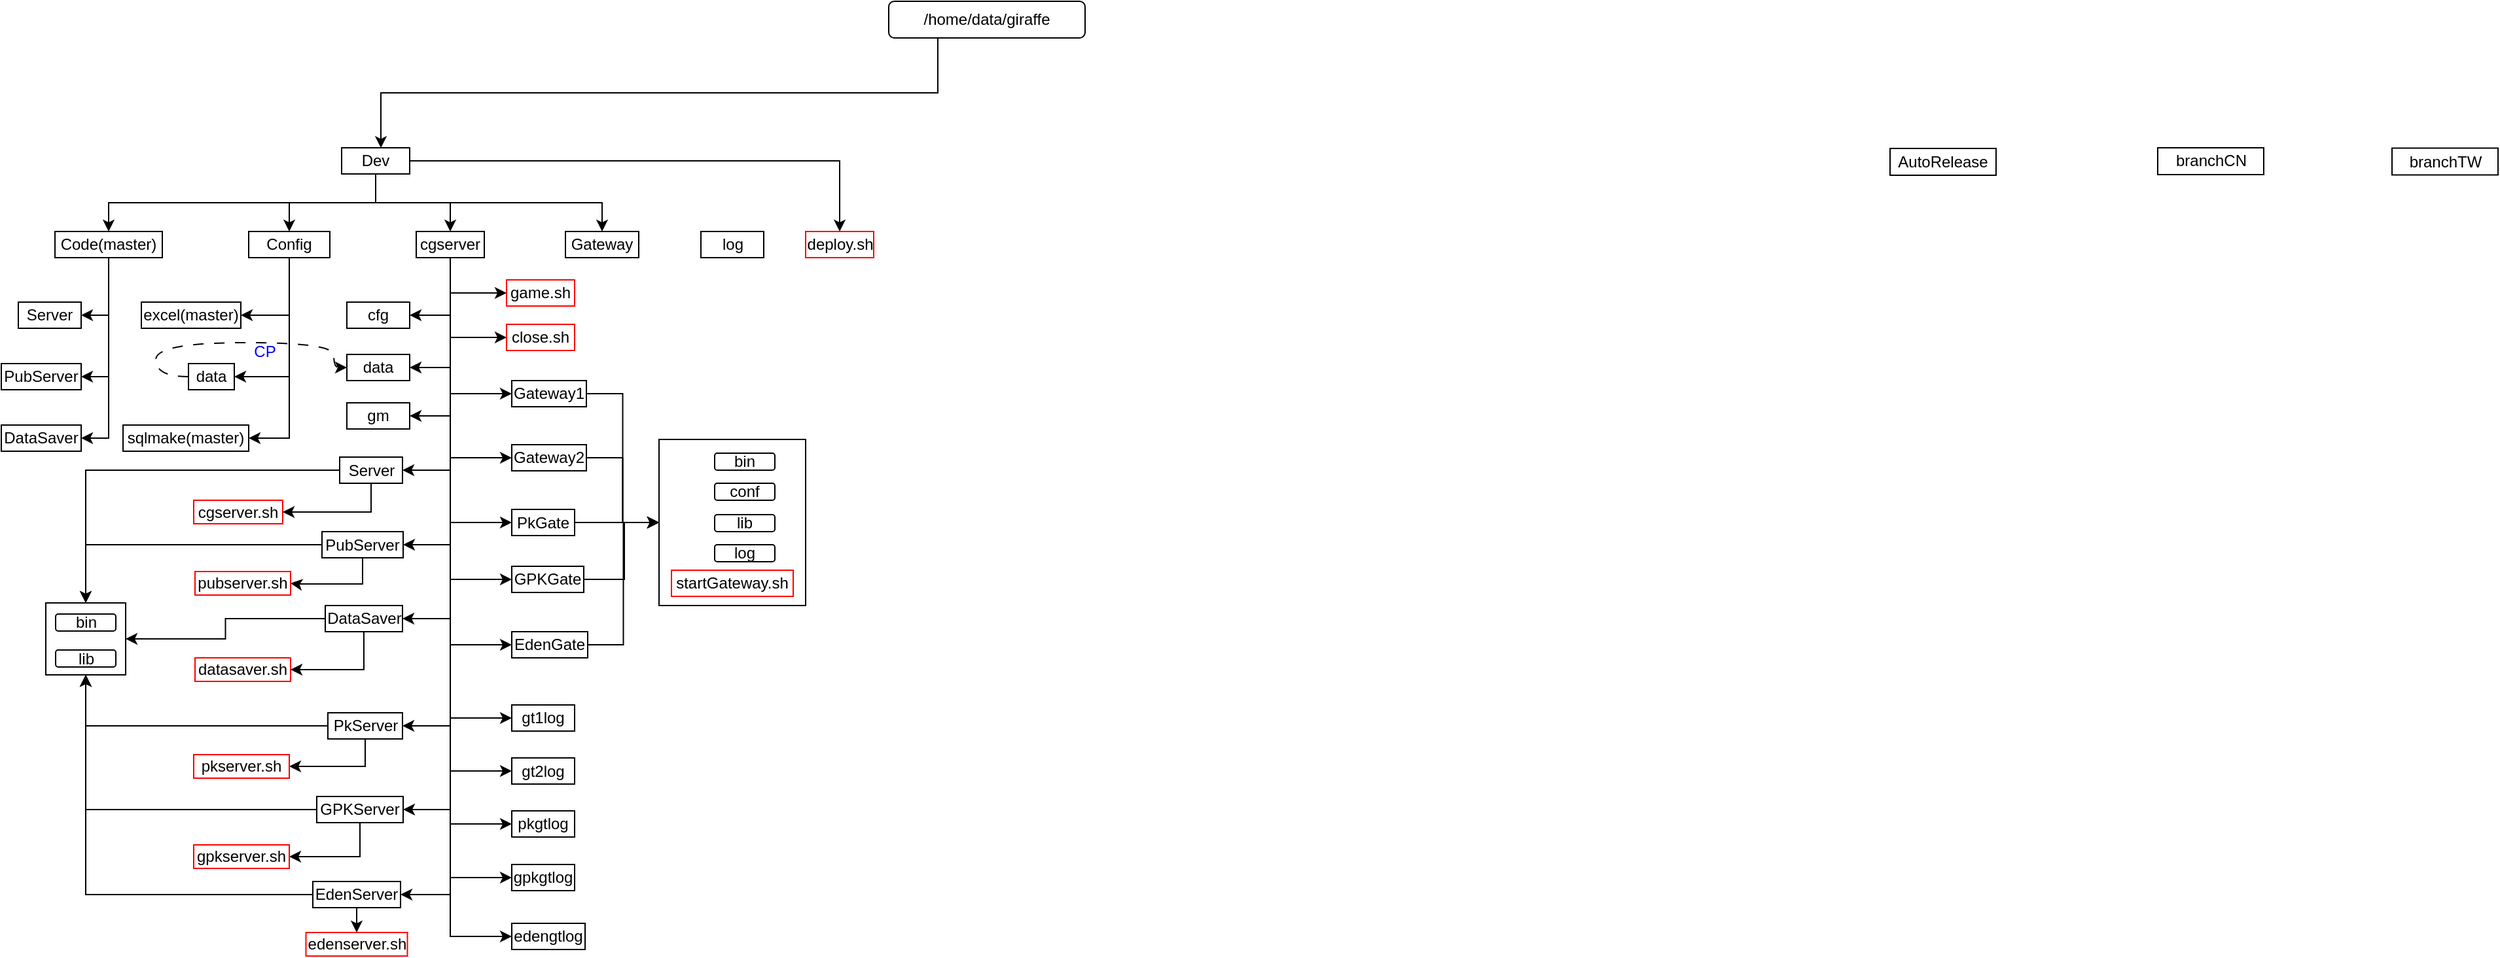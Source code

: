 <mxfile version="27.0.9">
  <diagram name="第 1 页" id="cu7FL5aJr_y2CsQ8u70n">
    <mxGraphModel dx="1419" dy="790" grid="0" gridSize="10" guides="1" tooltips="1" connect="1" arrows="1" fold="1" page="1" pageScale="1" pageWidth="1920" pageHeight="1200" math="0" shadow="0">
      <root>
        <mxCell id="0" />
        <mxCell id="1" parent="0" />
        <mxCell id="wpeiW6pVm9_-qQoVgWK0-2" value="/home/data/giraffe" style="rounded=1;whiteSpace=wrap;html=1;" parent="1" vertex="1">
          <mxGeometry x="693" y="28" width="150" height="28" as="geometry" />
        </mxCell>
        <mxCell id="wpeiW6pVm9_-qQoVgWK0-104" style="edgeStyle=orthogonalEdgeStyle;rounded=0;orthogonalLoop=1;jettySize=auto;html=1;exitX=0.5;exitY=1;exitDx=0;exitDy=0;entryX=0.5;entryY=0;entryDx=0;entryDy=0;" parent="1" source="wpeiW6pVm9_-qQoVgWK0-7" target="wpeiW6pVm9_-qQoVgWK0-10" edge="1">
          <mxGeometry relative="1" as="geometry" />
        </mxCell>
        <mxCell id="wpeiW6pVm9_-qQoVgWK0-105" style="edgeStyle=orthogonalEdgeStyle;rounded=0;orthogonalLoop=1;jettySize=auto;html=1;exitX=0.5;exitY=1;exitDx=0;exitDy=0;entryX=0.5;entryY=0;entryDx=0;entryDy=0;" parent="1" source="wpeiW6pVm9_-qQoVgWK0-7" target="wpeiW6pVm9_-qQoVgWK0-17" edge="1">
          <mxGeometry relative="1" as="geometry" />
        </mxCell>
        <mxCell id="wpeiW6pVm9_-qQoVgWK0-106" style="edgeStyle=orthogonalEdgeStyle;rounded=0;orthogonalLoop=1;jettySize=auto;html=1;exitX=0.5;exitY=1;exitDx=0;exitDy=0;entryX=0.5;entryY=0;entryDx=0;entryDy=0;" parent="1" source="wpeiW6pVm9_-qQoVgWK0-7" target="wpeiW6pVm9_-qQoVgWK0-12" edge="1">
          <mxGeometry relative="1" as="geometry" />
        </mxCell>
        <mxCell id="wpeiW6pVm9_-qQoVgWK0-182" style="edgeStyle=orthogonalEdgeStyle;rounded=0;orthogonalLoop=1;jettySize=auto;html=1;exitX=0.5;exitY=1;exitDx=0;exitDy=0;entryX=0.5;entryY=0;entryDx=0;entryDy=0;" parent="1" source="wpeiW6pVm9_-qQoVgWK0-7" target="wpeiW6pVm9_-qQoVgWK0-181" edge="1">
          <mxGeometry relative="1" as="geometry" />
        </mxCell>
        <mxCell id="-FhaGslmpo5QJLYHg8Cj-39" style="edgeStyle=orthogonalEdgeStyle;rounded=0;orthogonalLoop=1;jettySize=auto;html=1;exitX=1;exitY=0.5;exitDx=0;exitDy=0;entryX=0.5;entryY=0;entryDx=0;entryDy=0;" edge="1" parent="1" source="wpeiW6pVm9_-qQoVgWK0-7" target="wpeiW6pVm9_-qQoVgWK0-16">
          <mxGeometry relative="1" as="geometry" />
        </mxCell>
        <mxCell id="wpeiW6pVm9_-qQoVgWK0-7" value="Dev" style="rounded=0;whiteSpace=wrap;html=1;" parent="1" vertex="1">
          <mxGeometry x="275" y="140" width="52" height="20" as="geometry" />
        </mxCell>
        <mxCell id="wpeiW6pVm9_-qQoVgWK0-9" style="edgeStyle=orthogonalEdgeStyle;rounded=0;orthogonalLoop=1;jettySize=auto;html=1;exitX=0.25;exitY=1;exitDx=0;exitDy=0;entryX=0.577;entryY=0.007;entryDx=0;entryDy=0;entryPerimeter=0;" parent="1" source="wpeiW6pVm9_-qQoVgWK0-2" target="wpeiW6pVm9_-qQoVgWK0-7" edge="1">
          <mxGeometry relative="1" as="geometry" />
        </mxCell>
        <mxCell id="wpeiW6pVm9_-qQoVgWK0-33" style="edgeStyle=orthogonalEdgeStyle;rounded=0;orthogonalLoop=1;jettySize=auto;html=1;exitX=0.5;exitY=1;exitDx=0;exitDy=0;entryX=1;entryY=0.5;entryDx=0;entryDy=0;" parent="1" source="wpeiW6pVm9_-qQoVgWK0-10" target="wpeiW6pVm9_-qQoVgWK0-29" edge="1">
          <mxGeometry relative="1" as="geometry" />
        </mxCell>
        <mxCell id="wpeiW6pVm9_-qQoVgWK0-34" style="edgeStyle=orthogonalEdgeStyle;rounded=0;orthogonalLoop=1;jettySize=auto;html=1;exitX=0.5;exitY=1;exitDx=0;exitDy=0;entryX=1;entryY=0.5;entryDx=0;entryDy=0;" parent="1" source="wpeiW6pVm9_-qQoVgWK0-10" target="wpeiW6pVm9_-qQoVgWK0-30" edge="1">
          <mxGeometry relative="1" as="geometry" />
        </mxCell>
        <mxCell id="wpeiW6pVm9_-qQoVgWK0-35" style="edgeStyle=orthogonalEdgeStyle;rounded=0;orthogonalLoop=1;jettySize=auto;html=1;exitX=0.5;exitY=1;exitDx=0;exitDy=0;entryX=1;entryY=0.5;entryDx=0;entryDy=0;" parent="1" source="wpeiW6pVm9_-qQoVgWK0-10" target="wpeiW6pVm9_-qQoVgWK0-31" edge="1">
          <mxGeometry relative="1" as="geometry" />
        </mxCell>
        <mxCell id="wpeiW6pVm9_-qQoVgWK0-10" value="Code(master)" style="rounded=0;whiteSpace=wrap;html=1;" parent="1" vertex="1">
          <mxGeometry x="56" y="204" width="82" height="20" as="geometry" />
        </mxCell>
        <mxCell id="wpeiW6pVm9_-qQoVgWK0-56" style="edgeStyle=orthogonalEdgeStyle;rounded=0;orthogonalLoop=1;jettySize=auto;html=1;exitX=0.5;exitY=1;exitDx=0;exitDy=0;entryX=1;entryY=0.5;entryDx=0;entryDy=0;" parent="1" source="wpeiW6pVm9_-qQoVgWK0-12" target="wpeiW6pVm9_-qQoVgWK0-36" edge="1">
          <mxGeometry relative="1" as="geometry" />
        </mxCell>
        <mxCell id="wpeiW6pVm9_-qQoVgWK0-57" style="edgeStyle=orthogonalEdgeStyle;rounded=0;orthogonalLoop=1;jettySize=auto;html=1;exitX=0.5;exitY=1;exitDx=0;exitDy=0;entryX=1;entryY=0.5;entryDx=0;entryDy=0;" parent="1" source="wpeiW6pVm9_-qQoVgWK0-12" target="wpeiW6pVm9_-qQoVgWK0-37" edge="1">
          <mxGeometry relative="1" as="geometry" />
        </mxCell>
        <mxCell id="wpeiW6pVm9_-qQoVgWK0-60" style="edgeStyle=orthogonalEdgeStyle;rounded=0;orthogonalLoop=1;jettySize=auto;html=1;exitX=0.5;exitY=1;exitDx=0;exitDy=0;entryX=1;entryY=0.5;entryDx=0;entryDy=0;" parent="1" source="wpeiW6pVm9_-qQoVgWK0-12" target="wpeiW6pVm9_-qQoVgWK0-40" edge="1">
          <mxGeometry relative="1" as="geometry" />
        </mxCell>
        <mxCell id="wpeiW6pVm9_-qQoVgWK0-61" style="edgeStyle=orthogonalEdgeStyle;rounded=0;orthogonalLoop=1;jettySize=auto;html=1;exitX=0.5;exitY=1;exitDx=0;exitDy=0;entryX=1;entryY=0.5;entryDx=0;entryDy=0;" parent="1" source="wpeiW6pVm9_-qQoVgWK0-12" target="wpeiW6pVm9_-qQoVgWK0-43" edge="1">
          <mxGeometry relative="1" as="geometry" />
        </mxCell>
        <mxCell id="wpeiW6pVm9_-qQoVgWK0-62" style="edgeStyle=orthogonalEdgeStyle;rounded=0;orthogonalLoop=1;jettySize=auto;html=1;exitX=0.5;exitY=1;exitDx=0;exitDy=0;entryX=1;entryY=0.5;entryDx=0;entryDy=0;" parent="1" source="wpeiW6pVm9_-qQoVgWK0-12" target="wpeiW6pVm9_-qQoVgWK0-41" edge="1">
          <mxGeometry relative="1" as="geometry" />
        </mxCell>
        <mxCell id="-FhaGslmpo5QJLYHg8Cj-5" style="edgeStyle=orthogonalEdgeStyle;rounded=0;orthogonalLoop=1;jettySize=auto;html=1;exitX=0.5;exitY=1;exitDx=0;exitDy=0;entryX=1;entryY=0.5;entryDx=0;entryDy=0;" edge="1" parent="1" source="wpeiW6pVm9_-qQoVgWK0-12" target="wpeiW6pVm9_-qQoVgWK0-44">
          <mxGeometry relative="1" as="geometry" />
        </mxCell>
        <mxCell id="-FhaGslmpo5QJLYHg8Cj-7" style="edgeStyle=orthogonalEdgeStyle;rounded=0;orthogonalLoop=1;jettySize=auto;html=1;exitX=0.5;exitY=1;exitDx=0;exitDy=0;entryX=1;entryY=0.5;entryDx=0;entryDy=0;" edge="1" parent="1" source="wpeiW6pVm9_-qQoVgWK0-12" target="wpeiW6pVm9_-qQoVgWK0-52">
          <mxGeometry relative="1" as="geometry" />
        </mxCell>
        <mxCell id="-FhaGslmpo5QJLYHg8Cj-8" style="edgeStyle=orthogonalEdgeStyle;rounded=0;orthogonalLoop=1;jettySize=auto;html=1;exitX=0.5;exitY=1;exitDx=0;exitDy=0;entryX=1;entryY=0.5;entryDx=0;entryDy=0;" edge="1" parent="1" source="wpeiW6pVm9_-qQoVgWK0-12" target="wpeiW6pVm9_-qQoVgWK0-54">
          <mxGeometry relative="1" as="geometry" />
        </mxCell>
        <mxCell id="-FhaGslmpo5QJLYHg8Cj-9" style="edgeStyle=orthogonalEdgeStyle;rounded=0;orthogonalLoop=1;jettySize=auto;html=1;exitX=0.5;exitY=1;exitDx=0;exitDy=0;entryX=0;entryY=0.5;entryDx=0;entryDy=0;" edge="1" parent="1" source="wpeiW6pVm9_-qQoVgWK0-12" target="wpeiW6pVm9_-qQoVgWK0-38">
          <mxGeometry relative="1" as="geometry" />
        </mxCell>
        <mxCell id="-FhaGslmpo5QJLYHg8Cj-10" style="edgeStyle=orthogonalEdgeStyle;rounded=0;orthogonalLoop=1;jettySize=auto;html=1;exitX=0.5;exitY=1;exitDx=0;exitDy=0;entryX=0;entryY=0.5;entryDx=0;entryDy=0;" edge="1" parent="1" source="wpeiW6pVm9_-qQoVgWK0-12" target="wpeiW6pVm9_-qQoVgWK0-48">
          <mxGeometry relative="1" as="geometry" />
        </mxCell>
        <mxCell id="-FhaGslmpo5QJLYHg8Cj-11" style="edgeStyle=orthogonalEdgeStyle;rounded=0;orthogonalLoop=1;jettySize=auto;html=1;exitX=0.5;exitY=1;exitDx=0;exitDy=0;entryX=0;entryY=0.5;entryDx=0;entryDy=0;" edge="1" parent="1" source="wpeiW6pVm9_-qQoVgWK0-12" target="wpeiW6pVm9_-qQoVgWK0-42">
          <mxGeometry relative="1" as="geometry" />
        </mxCell>
        <mxCell id="-FhaGslmpo5QJLYHg8Cj-12" style="edgeStyle=orthogonalEdgeStyle;rounded=0;orthogonalLoop=1;jettySize=auto;html=1;exitX=0.5;exitY=1;exitDx=0;exitDy=0;entryX=0;entryY=0.5;entryDx=0;entryDy=0;" edge="1" parent="1" source="wpeiW6pVm9_-qQoVgWK0-12" target="wpeiW6pVm9_-qQoVgWK0-51">
          <mxGeometry relative="1" as="geometry" />
        </mxCell>
        <mxCell id="-FhaGslmpo5QJLYHg8Cj-13" style="edgeStyle=orthogonalEdgeStyle;rounded=0;orthogonalLoop=1;jettySize=auto;html=1;exitX=0.5;exitY=1;exitDx=0;exitDy=0;entryX=0;entryY=0.5;entryDx=0;entryDy=0;" edge="1" parent="1" source="wpeiW6pVm9_-qQoVgWK0-12" target="wpeiW6pVm9_-qQoVgWK0-53">
          <mxGeometry relative="1" as="geometry" />
        </mxCell>
        <mxCell id="-FhaGslmpo5QJLYHg8Cj-14" style="edgeStyle=orthogonalEdgeStyle;rounded=0;orthogonalLoop=1;jettySize=auto;html=1;exitX=0.5;exitY=1;exitDx=0;exitDy=0;entryX=0;entryY=0.5;entryDx=0;entryDy=0;" edge="1" parent="1" source="wpeiW6pVm9_-qQoVgWK0-12" target="wpeiW6pVm9_-qQoVgWK0-92">
          <mxGeometry relative="1" as="geometry" />
        </mxCell>
        <mxCell id="-FhaGslmpo5QJLYHg8Cj-15" style="edgeStyle=orthogonalEdgeStyle;rounded=0;orthogonalLoop=1;jettySize=auto;html=1;exitX=0.5;exitY=1;exitDx=0;exitDy=0;entryX=0;entryY=0.5;entryDx=0;entryDy=0;" edge="1" parent="1" source="wpeiW6pVm9_-qQoVgWK0-12" target="wpeiW6pVm9_-qQoVgWK0-93">
          <mxGeometry relative="1" as="geometry" />
        </mxCell>
        <mxCell id="-FhaGslmpo5QJLYHg8Cj-16" style="edgeStyle=orthogonalEdgeStyle;rounded=0;orthogonalLoop=1;jettySize=auto;html=1;exitX=0.5;exitY=1;exitDx=0;exitDy=0;entryX=0;entryY=0.5;entryDx=0;entryDy=0;" edge="1" parent="1" source="wpeiW6pVm9_-qQoVgWK0-12" target="wpeiW6pVm9_-qQoVgWK0-91">
          <mxGeometry relative="1" as="geometry" />
        </mxCell>
        <mxCell id="-FhaGslmpo5QJLYHg8Cj-17" style="edgeStyle=orthogonalEdgeStyle;rounded=0;orthogonalLoop=1;jettySize=auto;html=1;exitX=0.5;exitY=1;exitDx=0;exitDy=0;entryX=0;entryY=0.5;entryDx=0;entryDy=0;" edge="1" parent="1" source="wpeiW6pVm9_-qQoVgWK0-12" target="wpeiW6pVm9_-qQoVgWK0-95">
          <mxGeometry relative="1" as="geometry" />
        </mxCell>
        <mxCell id="-FhaGslmpo5QJLYHg8Cj-18" style="edgeStyle=orthogonalEdgeStyle;rounded=0;orthogonalLoop=1;jettySize=auto;html=1;exitX=0.5;exitY=1;exitDx=0;exitDy=0;entryX=0;entryY=0.5;entryDx=0;entryDy=0;" edge="1" parent="1" source="wpeiW6pVm9_-qQoVgWK0-12" target="wpeiW6pVm9_-qQoVgWK0-94">
          <mxGeometry relative="1" as="geometry" />
        </mxCell>
        <mxCell id="-FhaGslmpo5QJLYHg8Cj-42" style="edgeStyle=orthogonalEdgeStyle;rounded=0;orthogonalLoop=1;jettySize=auto;html=1;exitX=0.5;exitY=1;exitDx=0;exitDy=0;entryX=1;entryY=0.5;entryDx=0;entryDy=0;" edge="1" parent="1" source="wpeiW6pVm9_-qQoVgWK0-12" target="-FhaGslmpo5QJLYHg8Cj-41">
          <mxGeometry relative="1" as="geometry" />
        </mxCell>
        <mxCell id="-FhaGslmpo5QJLYHg8Cj-44" style="edgeStyle=orthogonalEdgeStyle;rounded=0;orthogonalLoop=1;jettySize=auto;html=1;exitX=0.5;exitY=1;exitDx=0;exitDy=0;entryX=0;entryY=0.5;entryDx=0;entryDy=0;" edge="1" parent="1" source="wpeiW6pVm9_-qQoVgWK0-12" target="-FhaGslmpo5QJLYHg8Cj-40">
          <mxGeometry relative="1" as="geometry" />
        </mxCell>
        <mxCell id="-FhaGslmpo5QJLYHg8Cj-45" style="edgeStyle=orthogonalEdgeStyle;rounded=0;orthogonalLoop=1;jettySize=auto;html=1;exitX=0.5;exitY=1;exitDx=0;exitDy=0;entryX=0;entryY=0.5;entryDx=0;entryDy=0;" edge="1" parent="1" source="wpeiW6pVm9_-qQoVgWK0-12" target="-FhaGslmpo5QJLYHg8Cj-43">
          <mxGeometry relative="1" as="geometry" />
        </mxCell>
        <mxCell id="wpeiW6pVm9_-qQoVgWK0-12" value="cgserver" style="rounded=0;whiteSpace=wrap;html=1;" parent="1" vertex="1">
          <mxGeometry x="332" y="204" width="52" height="20" as="geometry" />
        </mxCell>
        <mxCell id="wpeiW6pVm9_-qQoVgWK0-13" value="AutoRelease" style="rounded=0;whiteSpace=wrap;html=1;" parent="1" vertex="1">
          <mxGeometry x="1458" y="140.5" width="81" height="20.5" as="geometry" />
        </mxCell>
        <mxCell id="wpeiW6pVm9_-qQoVgWK0-14" value="branchCN" style="rounded=0;whiteSpace=wrap;html=1;" parent="1" vertex="1">
          <mxGeometry x="1662.5" y="140" width="81" height="20.5" as="geometry" />
        </mxCell>
        <mxCell id="wpeiW6pVm9_-qQoVgWK0-15" value="branchTW" style="rounded=0;whiteSpace=wrap;html=1;" parent="1" vertex="1">
          <mxGeometry x="1841.5" y="140.25" width="81" height="20.5" as="geometry" />
        </mxCell>
        <mxCell id="wpeiW6pVm9_-qQoVgWK0-16" value="deploy.sh" style="rounded=0;whiteSpace=wrap;html=1;strokeColor=light-dark(#ff0000, #ededed);" parent="1" vertex="1">
          <mxGeometry x="629.5" y="204" width="52" height="20" as="geometry" />
        </mxCell>
        <mxCell id="wpeiW6pVm9_-qQoVgWK0-24" style="edgeStyle=orthogonalEdgeStyle;rounded=0;orthogonalLoop=1;jettySize=auto;html=1;exitX=0.5;exitY=1;exitDx=0;exitDy=0;entryX=1;entryY=0.5;entryDx=0;entryDy=0;" parent="1" source="wpeiW6pVm9_-qQoVgWK0-17" target="wpeiW6pVm9_-qQoVgWK0-19" edge="1">
          <mxGeometry relative="1" as="geometry" />
        </mxCell>
        <mxCell id="wpeiW6pVm9_-qQoVgWK0-25" style="edgeStyle=orthogonalEdgeStyle;rounded=0;orthogonalLoop=1;jettySize=auto;html=1;exitX=0.5;exitY=1;exitDx=0;exitDy=0;entryX=1;entryY=0.5;entryDx=0;entryDy=0;" parent="1" source="wpeiW6pVm9_-qQoVgWK0-17" target="wpeiW6pVm9_-qQoVgWK0-20" edge="1">
          <mxGeometry relative="1" as="geometry" />
        </mxCell>
        <mxCell id="wpeiW6pVm9_-qQoVgWK0-26" style="edgeStyle=orthogonalEdgeStyle;rounded=0;orthogonalLoop=1;jettySize=auto;html=1;exitX=0.5;exitY=1;exitDx=0;exitDy=0;entryX=1;entryY=0.5;entryDx=0;entryDy=0;" parent="1" source="wpeiW6pVm9_-qQoVgWK0-17" target="wpeiW6pVm9_-qQoVgWK0-21" edge="1">
          <mxGeometry relative="1" as="geometry" />
        </mxCell>
        <mxCell id="wpeiW6pVm9_-qQoVgWK0-17" value="Config" style="rounded=0;whiteSpace=wrap;html=1;" parent="1" vertex="1">
          <mxGeometry x="204" y="204" width="62" height="20" as="geometry" />
        </mxCell>
        <mxCell id="wpeiW6pVm9_-qQoVgWK0-19" value="excel(master)" style="rounded=0;whiteSpace=wrap;html=1;" parent="1" vertex="1">
          <mxGeometry x="122" y="258" width="76" height="20" as="geometry" />
        </mxCell>
        <mxCell id="wpeiW6pVm9_-qQoVgWK0-20" value="data" style="rounded=0;whiteSpace=wrap;html=1;" parent="1" vertex="1">
          <mxGeometry x="158" y="305" width="35" height="20" as="geometry" />
        </mxCell>
        <mxCell id="wpeiW6pVm9_-qQoVgWK0-21" value="sqlmake(master)" style="rounded=0;whiteSpace=wrap;html=1;" parent="1" vertex="1">
          <mxGeometry x="108" y="352" width="96" height="20" as="geometry" />
        </mxCell>
        <mxCell id="wpeiW6pVm9_-qQoVgWK0-29" value="Server" style="rounded=0;whiteSpace=wrap;html=1;" parent="1" vertex="1">
          <mxGeometry x="28" y="258" width="48" height="20" as="geometry" />
        </mxCell>
        <mxCell id="wpeiW6pVm9_-qQoVgWK0-30" value="PubServer" style="rounded=0;whiteSpace=wrap;html=1;" parent="1" vertex="1">
          <mxGeometry x="15" y="305" width="61" height="20" as="geometry" />
        </mxCell>
        <mxCell id="wpeiW6pVm9_-qQoVgWK0-31" value="DataSaver" style="rounded=0;whiteSpace=wrap;html=1;" parent="1" vertex="1">
          <mxGeometry x="15" y="352" width="61" height="20" as="geometry" />
        </mxCell>
        <mxCell id="wpeiW6pVm9_-qQoVgWK0-36" value="cfg" style="rounded=0;whiteSpace=wrap;html=1;" parent="1" vertex="1">
          <mxGeometry x="279" y="258" width="48" height="20" as="geometry" />
        </mxCell>
        <mxCell id="wpeiW6pVm9_-qQoVgWK0-37" value="data" style="rounded=0;whiteSpace=wrap;html=1;" parent="1" vertex="1">
          <mxGeometry x="279" y="298" width="48" height="20" as="geometry" />
        </mxCell>
        <mxCell id="-FhaGslmpo5QJLYHg8Cj-21" style="edgeStyle=orthogonalEdgeStyle;rounded=0;orthogonalLoop=1;jettySize=auto;html=1;exitX=1;exitY=0.5;exitDx=0;exitDy=0;entryX=0;entryY=0.5;entryDx=0;entryDy=0;" edge="1" parent="1" source="wpeiW6pVm9_-qQoVgWK0-38" target="wpeiW6pVm9_-qQoVgWK0-133">
          <mxGeometry relative="1" as="geometry" />
        </mxCell>
        <mxCell id="wpeiW6pVm9_-qQoVgWK0-38" value="Gateway1" style="rounded=0;whiteSpace=wrap;html=1;" parent="1" vertex="1">
          <mxGeometry x="405" y="318" width="57" height="20" as="geometry" />
        </mxCell>
        <mxCell id="-FhaGslmpo5QJLYHg8Cj-27" style="edgeStyle=orthogonalEdgeStyle;rounded=0;orthogonalLoop=1;jettySize=auto;html=1;exitX=0;exitY=0.5;exitDx=0;exitDy=0;entryX=0.5;entryY=0;entryDx=0;entryDy=0;" edge="1" parent="1" source="wpeiW6pVm9_-qQoVgWK0-40" target="wpeiW6pVm9_-qQoVgWK0-149">
          <mxGeometry relative="1" as="geometry" />
        </mxCell>
        <mxCell id="-FhaGslmpo5QJLYHg8Cj-38" style="edgeStyle=orthogonalEdgeStyle;rounded=0;orthogonalLoop=1;jettySize=auto;html=1;exitX=0.5;exitY=1;exitDx=0;exitDy=0;entryX=1;entryY=0.5;entryDx=0;entryDy=0;" edge="1" parent="1" source="wpeiW6pVm9_-qQoVgWK0-40" target="wpeiW6pVm9_-qQoVgWK0-150">
          <mxGeometry relative="1" as="geometry" />
        </mxCell>
        <mxCell id="wpeiW6pVm9_-qQoVgWK0-40" value="Server" style="rounded=0;whiteSpace=wrap;html=1;" parent="1" vertex="1">
          <mxGeometry x="273.5" y="376.5" width="48" height="20" as="geometry" />
        </mxCell>
        <mxCell id="-FhaGslmpo5QJLYHg8Cj-29" style="edgeStyle=orthogonalEdgeStyle;rounded=0;orthogonalLoop=1;jettySize=auto;html=1;exitX=0;exitY=0.5;exitDx=0;exitDy=0;entryX=1;entryY=0.5;entryDx=0;entryDy=0;" edge="1" parent="1" source="wpeiW6pVm9_-qQoVgWK0-41" target="wpeiW6pVm9_-qQoVgWK0-149">
          <mxGeometry relative="1" as="geometry" />
        </mxCell>
        <mxCell id="-FhaGslmpo5QJLYHg8Cj-36" style="edgeStyle=orthogonalEdgeStyle;rounded=0;orthogonalLoop=1;jettySize=auto;html=1;exitX=0.5;exitY=1;exitDx=0;exitDy=0;entryX=1;entryY=0.5;entryDx=0;entryDy=0;" edge="1" parent="1" source="wpeiW6pVm9_-qQoVgWK0-41" target="wpeiW6pVm9_-qQoVgWK0-155">
          <mxGeometry relative="1" as="geometry" />
        </mxCell>
        <mxCell id="wpeiW6pVm9_-qQoVgWK0-41" value="DataSaver" style="rounded=0;whiteSpace=wrap;html=1;" parent="1" vertex="1">
          <mxGeometry x="262.5" y="490" width="59" height="20" as="geometry" />
        </mxCell>
        <mxCell id="-FhaGslmpo5QJLYHg8Cj-23" style="edgeStyle=orthogonalEdgeStyle;rounded=0;orthogonalLoop=1;jettySize=auto;html=1;exitX=1;exitY=0.5;exitDx=0;exitDy=0;entryX=0;entryY=0.5;entryDx=0;entryDy=0;" edge="1" parent="1" source="wpeiW6pVm9_-qQoVgWK0-42" target="wpeiW6pVm9_-qQoVgWK0-133">
          <mxGeometry relative="1" as="geometry" />
        </mxCell>
        <mxCell id="wpeiW6pVm9_-qQoVgWK0-42" value="PkGate" style="rounded=0;whiteSpace=wrap;html=1;" parent="1" vertex="1">
          <mxGeometry x="405" y="416.5" width="48" height="20" as="geometry" />
        </mxCell>
        <mxCell id="-FhaGslmpo5QJLYHg8Cj-28" style="edgeStyle=orthogonalEdgeStyle;rounded=0;orthogonalLoop=1;jettySize=auto;html=1;exitX=0;exitY=0.5;exitDx=0;exitDy=0;entryX=0.5;entryY=0;entryDx=0;entryDy=0;" edge="1" parent="1" source="wpeiW6pVm9_-qQoVgWK0-43" target="wpeiW6pVm9_-qQoVgWK0-149">
          <mxGeometry relative="1" as="geometry" />
        </mxCell>
        <mxCell id="-FhaGslmpo5QJLYHg8Cj-37" style="edgeStyle=orthogonalEdgeStyle;rounded=0;orthogonalLoop=1;jettySize=auto;html=1;exitX=0.5;exitY=1;exitDx=0;exitDy=0;entryX=1;entryY=0.5;entryDx=0;entryDy=0;" edge="1" parent="1" source="wpeiW6pVm9_-qQoVgWK0-43" target="wpeiW6pVm9_-qQoVgWK0-154">
          <mxGeometry relative="1" as="geometry" />
        </mxCell>
        <mxCell id="wpeiW6pVm9_-qQoVgWK0-43" value="PubServer" style="rounded=0;whiteSpace=wrap;html=1;" parent="1" vertex="1">
          <mxGeometry x="260" y="433.5" width="62" height="20" as="geometry" />
        </mxCell>
        <mxCell id="-FhaGslmpo5QJLYHg8Cj-30" style="edgeStyle=orthogonalEdgeStyle;rounded=0;orthogonalLoop=1;jettySize=auto;html=1;exitX=0;exitY=0.5;exitDx=0;exitDy=0;entryX=0.5;entryY=1;entryDx=0;entryDy=0;" edge="1" parent="1" source="wpeiW6pVm9_-qQoVgWK0-44" target="wpeiW6pVm9_-qQoVgWK0-149">
          <mxGeometry relative="1" as="geometry" />
        </mxCell>
        <mxCell id="-FhaGslmpo5QJLYHg8Cj-35" style="edgeStyle=orthogonalEdgeStyle;rounded=0;orthogonalLoop=1;jettySize=auto;html=1;exitX=0.5;exitY=1;exitDx=0;exitDy=0;entryX=1;entryY=0.5;entryDx=0;entryDy=0;" edge="1" parent="1" source="wpeiW6pVm9_-qQoVgWK0-44" target="wpeiW6pVm9_-qQoVgWK0-156">
          <mxGeometry relative="1" as="geometry" />
        </mxCell>
        <mxCell id="wpeiW6pVm9_-qQoVgWK0-44" value="PkServer" style="rounded=0;whiteSpace=wrap;html=1;" parent="1" vertex="1">
          <mxGeometry x="264.5" y="572" width="57" height="20" as="geometry" />
        </mxCell>
        <mxCell id="-FhaGslmpo5QJLYHg8Cj-22" style="edgeStyle=orthogonalEdgeStyle;rounded=0;orthogonalLoop=1;jettySize=auto;html=1;exitX=1;exitY=0.5;exitDx=0;exitDy=0;entryX=0;entryY=0.5;entryDx=0;entryDy=0;" edge="1" parent="1" source="wpeiW6pVm9_-qQoVgWK0-48" target="wpeiW6pVm9_-qQoVgWK0-133">
          <mxGeometry relative="1" as="geometry" />
        </mxCell>
        <mxCell id="wpeiW6pVm9_-qQoVgWK0-48" value="Gateway2" style="rounded=0;whiteSpace=wrap;html=1;" parent="1" vertex="1">
          <mxGeometry x="405" y="367" width="57" height="20" as="geometry" />
        </mxCell>
        <mxCell id="-FhaGslmpo5QJLYHg8Cj-24" style="edgeStyle=orthogonalEdgeStyle;rounded=0;orthogonalLoop=1;jettySize=auto;html=1;exitX=1;exitY=0.5;exitDx=0;exitDy=0;entryX=0;entryY=0.5;entryDx=0;entryDy=0;" edge="1" parent="1" source="wpeiW6pVm9_-qQoVgWK0-51" target="wpeiW6pVm9_-qQoVgWK0-133">
          <mxGeometry relative="1" as="geometry">
            <Array as="points">
              <mxPoint x="491" y="470" />
              <mxPoint x="491" y="426" />
            </Array>
          </mxGeometry>
        </mxCell>
        <mxCell id="wpeiW6pVm9_-qQoVgWK0-51" value="GPKGate" style="rounded=0;whiteSpace=wrap;html=1;" parent="1" vertex="1">
          <mxGeometry x="405" y="460" width="55" height="20" as="geometry" />
        </mxCell>
        <mxCell id="-FhaGslmpo5QJLYHg8Cj-31" style="edgeStyle=orthogonalEdgeStyle;rounded=0;orthogonalLoop=1;jettySize=auto;html=1;exitX=0;exitY=0.5;exitDx=0;exitDy=0;entryX=0.5;entryY=1;entryDx=0;entryDy=0;" edge="1" parent="1" source="wpeiW6pVm9_-qQoVgWK0-52" target="wpeiW6pVm9_-qQoVgWK0-149">
          <mxGeometry relative="1" as="geometry" />
        </mxCell>
        <mxCell id="-FhaGslmpo5QJLYHg8Cj-34" style="edgeStyle=orthogonalEdgeStyle;rounded=0;orthogonalLoop=1;jettySize=auto;html=1;exitX=0.5;exitY=1;exitDx=0;exitDy=0;entryX=1;entryY=0.5;entryDx=0;entryDy=0;" edge="1" parent="1" source="wpeiW6pVm9_-qQoVgWK0-52" target="wpeiW6pVm9_-qQoVgWK0-157">
          <mxGeometry relative="1" as="geometry" />
        </mxCell>
        <mxCell id="wpeiW6pVm9_-qQoVgWK0-52" value="GPKServer" style="rounded=0;whiteSpace=wrap;html=1;" parent="1" vertex="1">
          <mxGeometry x="256" y="636" width="66" height="20" as="geometry" />
        </mxCell>
        <mxCell id="-FhaGslmpo5QJLYHg8Cj-25" style="edgeStyle=orthogonalEdgeStyle;rounded=0;orthogonalLoop=1;jettySize=auto;html=1;exitX=1;exitY=0.5;exitDx=0;exitDy=0;entryX=0;entryY=0.5;entryDx=0;entryDy=0;" edge="1" parent="1" source="wpeiW6pVm9_-qQoVgWK0-53" target="wpeiW6pVm9_-qQoVgWK0-133">
          <mxGeometry relative="1" as="geometry" />
        </mxCell>
        <mxCell id="wpeiW6pVm9_-qQoVgWK0-53" value="EdenGate" style="rounded=0;whiteSpace=wrap;html=1;" parent="1" vertex="1">
          <mxGeometry x="405" y="510" width="58" height="20" as="geometry" />
        </mxCell>
        <mxCell id="-FhaGslmpo5QJLYHg8Cj-32" style="edgeStyle=orthogonalEdgeStyle;rounded=0;orthogonalLoop=1;jettySize=auto;html=1;exitX=0;exitY=0.5;exitDx=0;exitDy=0;entryX=0.5;entryY=1;entryDx=0;entryDy=0;" edge="1" parent="1" source="wpeiW6pVm9_-qQoVgWK0-54" target="wpeiW6pVm9_-qQoVgWK0-149">
          <mxGeometry relative="1" as="geometry" />
        </mxCell>
        <mxCell id="-FhaGslmpo5QJLYHg8Cj-33" style="edgeStyle=orthogonalEdgeStyle;rounded=0;orthogonalLoop=1;jettySize=auto;html=1;exitX=0.5;exitY=1;exitDx=0;exitDy=0;entryX=0.5;entryY=0;entryDx=0;entryDy=0;" edge="1" parent="1" source="wpeiW6pVm9_-qQoVgWK0-54" target="wpeiW6pVm9_-qQoVgWK0-158">
          <mxGeometry relative="1" as="geometry" />
        </mxCell>
        <mxCell id="wpeiW6pVm9_-qQoVgWK0-54" value="EdenServer" style="rounded=0;whiteSpace=wrap;html=1;" parent="1" vertex="1">
          <mxGeometry x="253" y="701" width="67" height="20" as="geometry" />
        </mxCell>
        <mxCell id="wpeiW6pVm9_-qQoVgWK0-91" value="pkgtlog" style="rounded=0;whiteSpace=wrap;html=1;" parent="1" vertex="1">
          <mxGeometry x="405" y="647" width="48" height="20" as="geometry" />
        </mxCell>
        <mxCell id="wpeiW6pVm9_-qQoVgWK0-92" value="gt1log" style="rounded=0;whiteSpace=wrap;html=1;" parent="1" vertex="1">
          <mxGeometry x="405" y="566" width="48" height="20" as="geometry" />
        </mxCell>
        <mxCell id="wpeiW6pVm9_-qQoVgWK0-93" value="gt2log" style="rounded=0;whiteSpace=wrap;html=1;" parent="1" vertex="1">
          <mxGeometry x="405" y="606.5" width="48" height="20" as="geometry" />
        </mxCell>
        <mxCell id="wpeiW6pVm9_-qQoVgWK0-94" value="edengtlog" style="rounded=0;whiteSpace=wrap;html=1;" parent="1" vertex="1">
          <mxGeometry x="405" y="733" width="56" height="20" as="geometry" />
        </mxCell>
        <mxCell id="wpeiW6pVm9_-qQoVgWK0-115" style="edgeStyle=orthogonalEdgeStyle;rounded=0;orthogonalLoop=1;jettySize=auto;html=1;exitX=0;exitY=0.5;exitDx=0;exitDy=0;entryX=0;entryY=0.5;entryDx=0;entryDy=0;curved=1;dashed=1;dashPattern=8 8;" parent="1" source="wpeiW6pVm9_-qQoVgWK0-20" target="wpeiW6pVm9_-qQoVgWK0-37" edge="1">
          <mxGeometry relative="1" as="geometry">
            <Array as="points">
              <mxPoint x="133" y="315" />
              <mxPoint x="133" y="289" />
              <mxPoint x="269" y="289" />
              <mxPoint x="269" y="308" />
            </Array>
          </mxGeometry>
        </mxCell>
        <mxCell id="wpeiW6pVm9_-qQoVgWK0-95" value="gpkgtlog" style="rounded=0;whiteSpace=wrap;html=1;" parent="1" vertex="1">
          <mxGeometry x="405" y="688" width="48" height="20" as="geometry" />
        </mxCell>
        <mxCell id="wpeiW6pVm9_-qQoVgWK0-119" value="CP" style="text;html=1;align=center;verticalAlign=middle;whiteSpace=wrap;rounded=0;fontColor=#0000FF;" parent="1" vertex="1">
          <mxGeometry x="207" y="286" width="19" height="19" as="geometry" />
        </mxCell>
        <mxCell id="wpeiW6pVm9_-qQoVgWK0-133" value="" style="rounded=0;whiteSpace=wrap;html=1;" parent="1" vertex="1">
          <mxGeometry x="517.5" y="363" width="112" height="127" as="geometry" />
        </mxCell>
        <mxCell id="wpeiW6pVm9_-qQoVgWK0-121" value="bin" style="rounded=1;whiteSpace=wrap;html=1;" parent="1" vertex="1">
          <mxGeometry x="560" y="373.5" width="46" height="13" as="geometry" />
        </mxCell>
        <mxCell id="wpeiW6pVm9_-qQoVgWK0-123" value="conf" style="rounded=1;whiteSpace=wrap;html=1;" parent="1" vertex="1">
          <mxGeometry x="560" y="396.5" width="46" height="13" as="geometry" />
        </mxCell>
        <mxCell id="wpeiW6pVm9_-qQoVgWK0-124" value="lib" style="rounded=1;whiteSpace=wrap;html=1;" parent="1" vertex="1">
          <mxGeometry x="560" y="420.5" width="46" height="13" as="geometry" />
        </mxCell>
        <mxCell id="wpeiW6pVm9_-qQoVgWK0-125" value="log" style="rounded=1;whiteSpace=wrap;html=1;" parent="1" vertex="1">
          <mxGeometry x="560" y="443.5" width="46" height="13" as="geometry" />
        </mxCell>
        <mxCell id="wpeiW6pVm9_-qQoVgWK0-132" value="startGateway.sh" style="rounded=0;whiteSpace=wrap;html=1;strokeColor=light-dark(#ff0000, #ededed);" parent="1" vertex="1">
          <mxGeometry x="527" y="463" width="93" height="20" as="geometry" />
        </mxCell>
        <mxCell id="wpeiW6pVm9_-qQoVgWK0-149" value="" style="rounded=0;whiteSpace=wrap;html=1;" parent="1" vertex="1">
          <mxGeometry x="49" y="488" width="61" height="55" as="geometry" />
        </mxCell>
        <mxCell id="wpeiW6pVm9_-qQoVgWK0-147" value="bin" style="rounded=1;whiteSpace=wrap;html=1;" parent="1" vertex="1">
          <mxGeometry x="56.5" y="496.5" width="46" height="13" as="geometry" />
        </mxCell>
        <mxCell id="wpeiW6pVm9_-qQoVgWK0-148" value="lib" style="rounded=1;whiteSpace=wrap;html=1;" parent="1" vertex="1">
          <mxGeometry x="56.5" y="524" width="46" height="13" as="geometry" />
        </mxCell>
        <mxCell id="wpeiW6pVm9_-qQoVgWK0-150" value="cgserver.sh" style="rounded=0;whiteSpace=wrap;html=1;strokeColor=light-dark(#ff0000, #ededed);" parent="1" vertex="1">
          <mxGeometry x="162" y="409.5" width="68" height="18" as="geometry" />
        </mxCell>
        <mxCell id="wpeiW6pVm9_-qQoVgWK0-154" value="pubserver.sh" style="rounded=0;whiteSpace=wrap;html=1;strokeColor=light-dark(#ff0000, #ededed);" parent="1" vertex="1">
          <mxGeometry x="163" y="464" width="73" height="18" as="geometry" />
        </mxCell>
        <mxCell id="wpeiW6pVm9_-qQoVgWK0-155" value="datasaver.sh" style="rounded=0;whiteSpace=wrap;html=1;strokeColor=light-dark(#ff0000, #ededed);" parent="1" vertex="1">
          <mxGeometry x="163" y="530" width="73" height="18" as="geometry" />
        </mxCell>
        <mxCell id="wpeiW6pVm9_-qQoVgWK0-156" value="pkserver.sh" style="rounded=0;whiteSpace=wrap;html=1;strokeColor=light-dark(#ff0000, #ededed);" parent="1" vertex="1">
          <mxGeometry x="162" y="604" width="73" height="18" as="geometry" />
        </mxCell>
        <mxCell id="wpeiW6pVm9_-qQoVgWK0-157" value="gpkserver.sh" style="rounded=0;whiteSpace=wrap;html=1;strokeColor=light-dark(#ff0000, #ededed);" parent="1" vertex="1">
          <mxGeometry x="162" y="673" width="73" height="18" as="geometry" />
        </mxCell>
        <mxCell id="wpeiW6pVm9_-qQoVgWK0-158" value="edenserver.sh" style="rounded=0;whiteSpace=wrap;html=1;strokeColor=light-dark(#ff0000, #ededed);" parent="1" vertex="1">
          <mxGeometry x="247.75" y="740" width="77.5" height="18" as="geometry" />
        </mxCell>
        <mxCell id="wpeiW6pVm9_-qQoVgWK0-181" value="Gateway" style="rounded=0;whiteSpace=wrap;html=1;" parent="1" vertex="1">
          <mxGeometry x="446" y="204" width="56" height="20" as="geometry" />
        </mxCell>
        <mxCell id="-FhaGslmpo5QJLYHg8Cj-40" value="game.sh" style="rounded=0;whiteSpace=wrap;html=1;strokeColor=light-dark(#ff0000, #ededed);" vertex="1" parent="1">
          <mxGeometry x="401" y="241" width="52" height="20" as="geometry" />
        </mxCell>
        <mxCell id="-FhaGslmpo5QJLYHg8Cj-41" value="gm" style="rounded=0;whiteSpace=wrap;html=1;" vertex="1" parent="1">
          <mxGeometry x="279" y="335" width="48" height="20" as="geometry" />
        </mxCell>
        <mxCell id="-FhaGslmpo5QJLYHg8Cj-43" value="close&lt;span style=&quot;background-color: transparent; color: light-dark(rgb(0, 0, 0), rgb(255, 255, 255));&quot;&gt;.sh&lt;/span&gt;" style="rounded=0;whiteSpace=wrap;html=1;strokeColor=light-dark(#ff0000, #ededed);" vertex="1" parent="1">
          <mxGeometry x="401" y="275" width="52" height="20" as="geometry" />
        </mxCell>
        <mxCell id="-FhaGslmpo5QJLYHg8Cj-46" value="log" style="rounded=0;whiteSpace=wrap;html=1;" vertex="1" parent="1">
          <mxGeometry x="549.5" y="204" width="48" height="20" as="geometry" />
        </mxCell>
      </root>
    </mxGraphModel>
  </diagram>
</mxfile>
